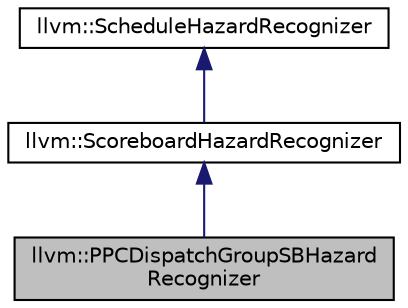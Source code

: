 digraph "llvm::PPCDispatchGroupSBHazardRecognizer"
{
 // LATEX_PDF_SIZE
  bgcolor="transparent";
  edge [fontname="Helvetica",fontsize="10",labelfontname="Helvetica",labelfontsize="10"];
  node [fontname="Helvetica",fontsize="10",shape="box"];
  Node1 [label="llvm::PPCDispatchGroupSBHazard\lRecognizer",height=0.2,width=0.4,color="black", fillcolor="grey75", style="filled", fontcolor="black",tooltip="PPCDispatchGroupSBHazardRecognizer - This class implements a scoreboard-based hazard recognizer for P..."];
  Node2 -> Node1 [dir="back",color="midnightblue",fontsize="10",style="solid",fontname="Helvetica"];
  Node2 [label="llvm::ScoreboardHazardRecognizer",height=0.2,width=0.4,color="black",URL="$classllvm_1_1ScoreboardHazardRecognizer.html",tooltip=" "];
  Node3 -> Node2 [dir="back",color="midnightblue",fontsize="10",style="solid",fontname="Helvetica"];
  Node3 [label="llvm::ScheduleHazardRecognizer",height=0.2,width=0.4,color="black",URL="$classllvm_1_1ScheduleHazardRecognizer.html",tooltip="HazardRecognizer - This determines whether or not an instruction can be issued this cycle,..."];
}
